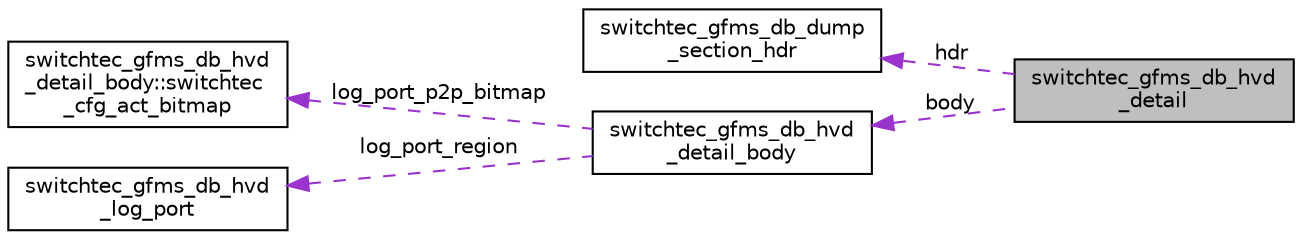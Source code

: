 digraph "switchtec_gfms_db_hvd_detail"
{
 // LATEX_PDF_SIZE
  edge [fontname="Helvetica",fontsize="10",labelfontname="Helvetica",labelfontsize="10"];
  node [fontname="Helvetica",fontsize="10",shape=record];
  rankdir="LR";
  Node1 [label="switchtec_gfms_db_hvd\l_detail",height=0.2,width=0.4,color="black", fillcolor="grey75", style="filled", fontcolor="black",tooltip=" "];
  Node2 -> Node1 [dir="back",color="darkorchid3",fontsize="10",style="dashed",label=" hdr" ,fontname="Helvetica"];
  Node2 [label="switchtec_gfms_db_dump\l_section_hdr",height=0.2,width=0.4,color="black", fillcolor="white", style="filled",URL="$structswitchtec__gfms__db__dump__section__hdr.html",tooltip=" "];
  Node3 -> Node1 [dir="back",color="darkorchid3",fontsize="10",style="dashed",label=" body" ,fontname="Helvetica"];
  Node3 [label="switchtec_gfms_db_hvd\l_detail_body",height=0.2,width=0.4,color="black", fillcolor="white", style="filled",URL="$structswitchtec__gfms__db__hvd__detail__body.html",tooltip=" "];
  Node4 -> Node3 [dir="back",color="darkorchid3",fontsize="10",style="dashed",label=" log_port_p2p_bitmap" ,fontname="Helvetica"];
  Node4 [label="switchtec_gfms_db_hvd\l_detail_body::switchtec\l_cfg_act_bitmap",height=0.2,width=0.4,color="black", fillcolor="white", style="filled",URL="$structswitchtec__gfms__db__hvd__detail__body_1_1switchtec__cfg__act__bitmap.html",tooltip=" "];
  Node5 -> Node3 [dir="back",color="darkorchid3",fontsize="10",style="dashed",label=" log_port_region" ,fontname="Helvetica"];
  Node5 [label="switchtec_gfms_db_hvd\l_log_port",height=0.2,width=0.4,color="black", fillcolor="white", style="filled",URL="$structswitchtec__gfms__db__hvd__log__port.html",tooltip=" "];
}

